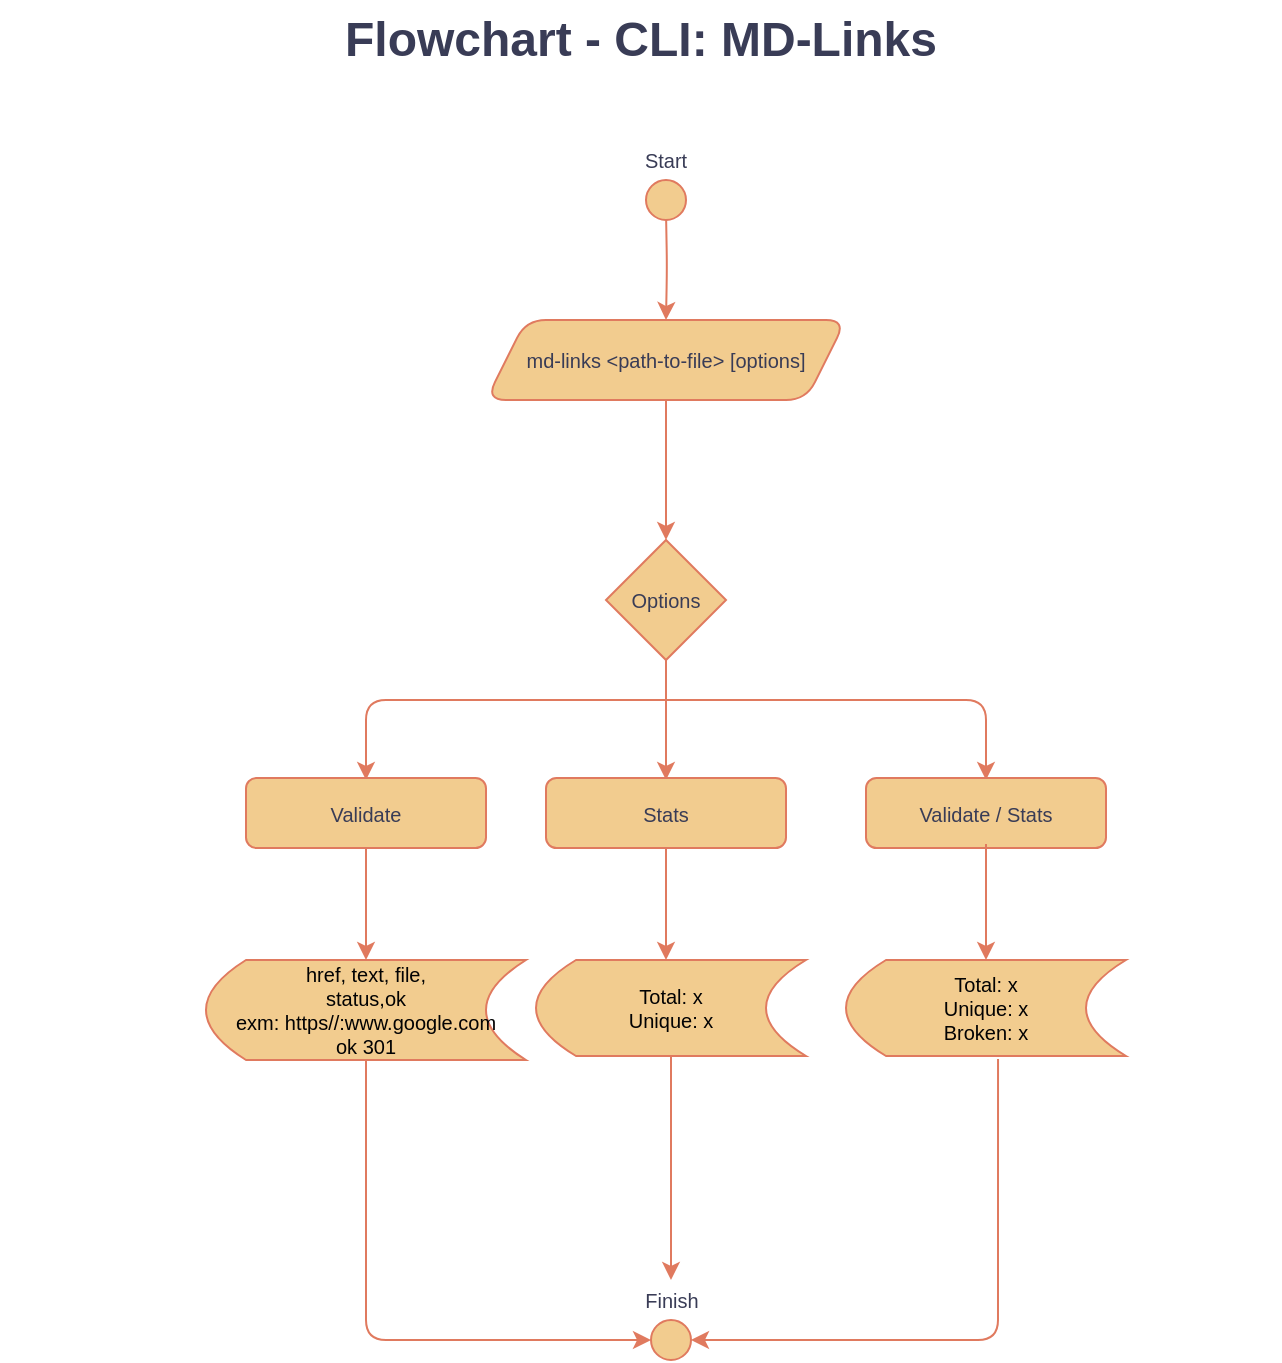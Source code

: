 <mxfile version="18.1.2" type="github">
  <diagram id="p7DJkMv0mHtxex-uztXM" name="CLI">
    <mxGraphModel dx="2405" dy="804" grid="0" gridSize="10" guides="1" tooltips="1" connect="1" arrows="1" fold="1" page="1" pageScale="1" pageWidth="827" pageHeight="1169" math="0" shadow="0">
      <root>
        <mxCell id="0" />
        <mxCell id="1" parent="0" />
        <mxCell id="JqTIgr0YfftWjUP3YL3X-1" value="Flowchart - CLI: MD-Links" style="text;strokeColor=none;fillColor=none;html=1;fontSize=24;fontStyle=1;verticalAlign=middle;align=center;rounded=1;fontColor=#393C56;" vertex="1" parent="1">
          <mxGeometry x="-733" y="10" width="640" height="40" as="geometry" />
        </mxCell>
        <mxCell id="JqTIgr0YfftWjUP3YL3X-2" style="edgeStyle=orthogonalEdgeStyle;rounded=1;orthogonalLoop=1;jettySize=auto;html=1;exitX=0.5;exitY=1;exitDx=0;exitDy=0;fillColor=#F2CC8F;strokeColor=#E07A5F;entryX=0.5;entryY=0;entryDx=0;entryDy=0;labelBackgroundColor=#F4F1DE;fontColor=#393C56;" edge="1" parent="1" target="JqTIgr0YfftWjUP3YL3X-4">
          <mxGeometry relative="1" as="geometry">
            <mxPoint x="-400" y="166" as="targetPoint" />
            <mxPoint x="-400.0" y="116" as="sourcePoint" />
          </mxGeometry>
        </mxCell>
        <UserObject label="&lt;font style=&quot;font-size: 10px;&quot;&gt;Start&lt;/font&gt;" placeholders="1" name="Variable" id="JqTIgr0YfftWjUP3YL3X-3">
          <mxCell style="text;html=1;strokeColor=none;fillColor=none;align=center;verticalAlign=middle;whiteSpace=wrap;overflow=hidden;rounded=1;fontColor=#393C56;" vertex="1" parent="1">
            <mxGeometry x="-440" y="80" width="80" height="20" as="geometry" />
          </mxCell>
        </UserObject>
        <mxCell id="JqTIgr0YfftWjUP3YL3X-4" value="&lt;span style=&quot;&quot;&gt;&lt;font style=&quot;font-size: 10px;&quot;&gt;md-links&amp;nbsp;&lt;/font&gt;&lt;/span&gt;&lt;span style=&quot;font-size: 10px;&quot;&gt;&amp;lt;path-to-file&amp;gt; [options]&lt;/span&gt;" style="shape=parallelogram;perimeter=parallelogramPerimeter;whiteSpace=wrap;html=1;fixedSize=1;fillColor=#F2CC8F;strokeColor=#E07A5F;rounded=1;fontColor=#393C56;" vertex="1" parent="1">
          <mxGeometry x="-490" y="170" width="180" height="40" as="geometry" />
        </mxCell>
        <mxCell id="JqTIgr0YfftWjUP3YL3X-5" value="" style="ellipse;whiteSpace=wrap;html=1;aspect=fixed;fillColor=#F2CC8F;strokeColor=#E07A5F;rounded=1;fontColor=#393C56;" vertex="1" parent="1">
          <mxGeometry x="-410" y="100" width="20" height="20" as="geometry" />
        </mxCell>
        <mxCell id="JqTIgr0YfftWjUP3YL3X-6" value="" style="endArrow=classic;html=1;rounded=0;exitX=0.5;exitY=1;exitDx=0;exitDy=0;fillColor=#F2CC8F;strokeColor=#E07A5F;labelBackgroundColor=#F4F1DE;fontColor=#393C56;" edge="1" parent="1" source="JqTIgr0YfftWjUP3YL3X-4">
          <mxGeometry width="50" height="50" relative="1" as="geometry">
            <mxPoint x="-250" y="290" as="sourcePoint" />
            <mxPoint x="-400.0" y="280" as="targetPoint" />
          </mxGeometry>
        </mxCell>
        <mxCell id="JqTIgr0YfftWjUP3YL3X-7" value="&lt;font style=&quot;font-size: 10px;&quot;&gt;Options&lt;/font&gt;" style="rhombus;whiteSpace=wrap;html=1;fillColor=#F2CC8F;strokeColor=#E07A5F;fontColor=#393C56;" vertex="1" parent="1">
          <mxGeometry x="-430" y="280" width="60" height="60" as="geometry" />
        </mxCell>
        <mxCell id="JqTIgr0YfftWjUP3YL3X-8" value="" style="endArrow=classic;html=1;rounded=1;fontSize=10;fillColor=#F2CC8F;strokeColor=#E07A5F;labelBackgroundColor=#F4F1DE;fontColor=#393C56;" edge="1" parent="1">
          <mxGeometry width="50" height="50" relative="1" as="geometry">
            <mxPoint x="-400.0" y="360" as="sourcePoint" />
            <mxPoint x="-550.0" y="400" as="targetPoint" />
            <Array as="points">
              <mxPoint x="-550" y="360" />
            </Array>
          </mxGeometry>
        </mxCell>
        <mxCell id="JqTIgr0YfftWjUP3YL3X-9" value="" style="endArrow=classic;html=1;rounded=1;fontSize=10;exitX=0.5;exitY=1;exitDx=0;exitDy=0;fillColor=#F2CC8F;strokeColor=#E07A5F;labelBackgroundColor=#F4F1DE;fontColor=#393C56;" edge="1" parent="1" source="JqTIgr0YfftWjUP3YL3X-7">
          <mxGeometry width="50" height="50" relative="1" as="geometry">
            <mxPoint x="-340" y="350" as="sourcePoint" />
            <mxPoint x="-400.0" y="400" as="targetPoint" />
          </mxGeometry>
        </mxCell>
        <mxCell id="JqTIgr0YfftWjUP3YL3X-10" value="" style="endArrow=classic;html=1;rounded=1;fontSize=10;fillColor=#F2CC8F;strokeColor=#E07A5F;labelBackgroundColor=#F4F1DE;fontColor=#393C56;" edge="1" parent="1">
          <mxGeometry width="50" height="50" relative="1" as="geometry">
            <mxPoint x="-400.0" y="360" as="sourcePoint" />
            <mxPoint x="-240.0" y="400" as="targetPoint" />
            <Array as="points">
              <mxPoint x="-240" y="360" />
            </Array>
          </mxGeometry>
        </mxCell>
        <mxCell id="JqTIgr0YfftWjUP3YL3X-11" value="&lt;span style=&quot;color: rgb(2, 2, 3); text-align: left;&quot;&gt;href, text, file,&lt;br&gt;&lt;/span&gt;&lt;span style=&quot;color: rgb(2, 2, 3); text-align: left;&quot;&gt;status,ok&lt;br&gt;exm: https//:www.google.com&lt;br&gt;ok 301&lt;br&gt;&lt;/span&gt;" style="shape=dataStorage;whiteSpace=wrap;html=1;fixedSize=1;fontSize=10;fillColor=#F2CC8F;strokeColor=#E07A5F;fontColor=#393C56;" vertex="1" parent="1">
          <mxGeometry x="-630" y="490" width="160" height="50" as="geometry" />
        </mxCell>
        <mxCell id="JqTIgr0YfftWjUP3YL3X-12" value="Validate" style="rounded=1;whiteSpace=wrap;html=1;fontSize=10;fillColor=#F2CC8F;strokeColor=#E07A5F;fontColor=#393C56;" vertex="1" parent="1">
          <mxGeometry x="-610" y="399" width="120" height="35" as="geometry" />
        </mxCell>
        <mxCell id="JqTIgr0YfftWjUP3YL3X-13" value="Stats" style="rounded=1;whiteSpace=wrap;html=1;fontSize=10;fillColor=#F2CC8F;strokeColor=#E07A5F;fontColor=#393C56;" vertex="1" parent="1">
          <mxGeometry x="-460" y="399" width="120" height="35" as="geometry" />
        </mxCell>
        <mxCell id="JqTIgr0YfftWjUP3YL3X-14" value="" style="endArrow=classic;html=1;rounded=1;fontSize=10;exitX=0.5;exitY=1;exitDx=0;exitDy=0;labelBackgroundColor=#F4F1DE;strokeColor=#E07A5F;fontColor=#393C56;" edge="1" parent="1" source="JqTIgr0YfftWjUP3YL3X-13">
          <mxGeometry width="50" height="50" relative="1" as="geometry">
            <mxPoint x="-600" y="450" as="sourcePoint" />
            <mxPoint x="-400.0" y="490" as="targetPoint" />
            <Array as="points">
              <mxPoint x="-400" y="450" />
            </Array>
          </mxGeometry>
        </mxCell>
        <mxCell id="JqTIgr0YfftWjUP3YL3X-15" value="&lt;span style=&quot;color: rgb(2, 2, 3); text-align: left;&quot;&gt;Total: x&lt;br&gt;Unique: x&lt;br&gt;&lt;/span&gt;" style="shape=dataStorage;whiteSpace=wrap;html=1;fixedSize=1;fontSize=10;fillColor=#F2CC8F;strokeColor=#E07A5F;fontColor=#393C56;" vertex="1" parent="1">
          <mxGeometry x="-465" y="490" width="135" height="48" as="geometry" />
        </mxCell>
        <mxCell id="JqTIgr0YfftWjUP3YL3X-16" value="Validate / Stats" style="rounded=1;whiteSpace=wrap;html=1;fontSize=10;fillColor=#F2CC8F;strokeColor=#E07A5F;fontColor=#393C56;" vertex="1" parent="1">
          <mxGeometry x="-300" y="399" width="120" height="35" as="geometry" />
        </mxCell>
        <mxCell id="JqTIgr0YfftWjUP3YL3X-17" value="" style="endArrow=classic;html=1;rounded=1;fontSize=10;exitX=0.5;exitY=1;exitDx=0;exitDy=0;labelBackgroundColor=#F4F1DE;strokeColor=#E07A5F;fontColor=#393C56;" edge="1" parent="1">
          <mxGeometry width="50" height="50" relative="1" as="geometry">
            <mxPoint x="-240.0" y="432" as="sourcePoint" />
            <mxPoint x="-240.0" y="490" as="targetPoint" />
            <Array as="points">
              <mxPoint x="-240" y="450" />
            </Array>
          </mxGeometry>
        </mxCell>
        <mxCell id="JqTIgr0YfftWjUP3YL3X-18" value="&lt;span style=&quot;color: rgb(2, 2, 3); text-align: left;&quot;&gt;Total: x&lt;br&gt;Unique: x&lt;br&gt;Broken: x&lt;br&gt;&lt;/span&gt;" style="shape=dataStorage;whiteSpace=wrap;html=1;fixedSize=1;fontSize=10;fillColor=#F2CC8F;strokeColor=#E07A5F;fontColor=#393C56;" vertex="1" parent="1">
          <mxGeometry x="-310" y="490" width="140" height="48" as="geometry" />
        </mxCell>
        <mxCell id="JqTIgr0YfftWjUP3YL3X-19" value="" style="endArrow=classic;html=1;rounded=1;fontSize=10;exitX=0.5;exitY=1;exitDx=0;exitDy=0;labelBackgroundColor=#F4F1DE;strokeColor=#E07A5F;fontColor=#393C56;" edge="1" parent="1" source="JqTIgr0YfftWjUP3YL3X-12">
          <mxGeometry width="50" height="50" relative="1" as="geometry">
            <mxPoint x="-350" y="470" as="sourcePoint" />
            <mxPoint x="-550.0" y="490" as="targetPoint" />
          </mxGeometry>
        </mxCell>
        <UserObject label="&lt;font style=&quot;font-size: 10px;&quot;&gt;Finish&lt;/font&gt;" placeholders="1" name="Variable" id="JqTIgr0YfftWjUP3YL3X-20">
          <mxCell style="text;html=1;strokeColor=none;fillColor=none;align=center;verticalAlign=middle;whiteSpace=wrap;overflow=hidden;rounded=1;fontColor=#393C56;" vertex="1" parent="1">
            <mxGeometry x="-437.5" y="650" width="80" height="20" as="geometry" />
          </mxCell>
        </UserObject>
        <mxCell id="JqTIgr0YfftWjUP3YL3X-21" value="" style="ellipse;whiteSpace=wrap;html=1;aspect=fixed;fillColor=#F2CC8F;strokeColor=#E07A5F;rounded=1;fontColor=#393C56;" vertex="1" parent="1">
          <mxGeometry x="-407.5" y="670" width="20" height="20" as="geometry" />
        </mxCell>
        <mxCell id="JqTIgr0YfftWjUP3YL3X-22" value="" style="endArrow=classic;html=1;rounded=1;fontSize=10;exitX=0.5;exitY=1;exitDx=0;exitDy=0;entryX=0;entryY=0.5;entryDx=0;entryDy=0;labelBackgroundColor=#F4F1DE;strokeColor=#E07A5F;fontColor=#393C56;" edge="1" parent="1" source="JqTIgr0YfftWjUP3YL3X-11" target="JqTIgr0YfftWjUP3YL3X-21">
          <mxGeometry width="50" height="50" relative="1" as="geometry">
            <mxPoint x="-410" y="650" as="sourcePoint" />
            <mxPoint x="-360" y="600" as="targetPoint" />
            <Array as="points">
              <mxPoint x="-550" y="680" />
            </Array>
          </mxGeometry>
        </mxCell>
        <mxCell id="JqTIgr0YfftWjUP3YL3X-23" value="" style="endArrow=classic;html=1;rounded=1;fontSize=10;exitX=0.5;exitY=1;exitDx=0;exitDy=0;entryX=0.5;entryY=0;entryDx=0;entryDy=0;labelBackgroundColor=#F4F1DE;strokeColor=#E07A5F;fontColor=#393C56;" edge="1" parent="1" source="JqTIgr0YfftWjUP3YL3X-15" target="JqTIgr0YfftWjUP3YL3X-20">
          <mxGeometry width="50" height="50" relative="1" as="geometry">
            <mxPoint x="-410" y="650" as="sourcePoint" />
            <mxPoint x="-360" y="600" as="targetPoint" />
          </mxGeometry>
        </mxCell>
        <mxCell id="JqTIgr0YfftWjUP3YL3X-24" value="" style="endArrow=classic;html=1;rounded=1;fontSize=10;exitX=0.543;exitY=1.031;exitDx=0;exitDy=0;exitPerimeter=0;entryX=1;entryY=0.5;entryDx=0;entryDy=0;labelBackgroundColor=#F4F1DE;strokeColor=#E07A5F;fontColor=#393C56;" edge="1" parent="1" source="JqTIgr0YfftWjUP3YL3X-18" target="JqTIgr0YfftWjUP3YL3X-21">
          <mxGeometry width="50" height="50" relative="1" as="geometry">
            <mxPoint x="-410" y="650" as="sourcePoint" />
            <mxPoint x="-360" y="600" as="targetPoint" />
            <Array as="points">
              <mxPoint x="-234" y="680" />
            </Array>
          </mxGeometry>
        </mxCell>
      </root>
    </mxGraphModel>
  </diagram>
</mxfile>
